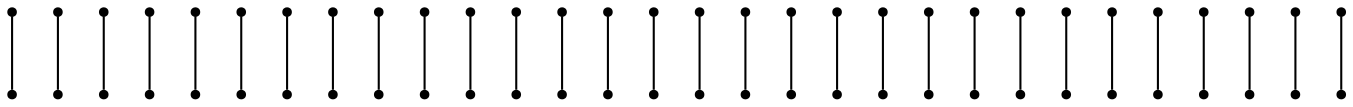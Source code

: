 graph {
  node [shape=point,comment="{\"directed\":false,\"doi\":\"10.1007/978-3-319-50106-2_5\",\"figure\":\"1 (1)\"}"]

  v0 [pos="603.6597447930427,1469.5339881577345"]
  v1 [pos="603.6597447930428,1480.5563965697743"]
  v2 [pos="603.6597447930427,1491.583001765947"]
  v3 [pos="603.6597447930427,1502.6065865492972"]
  v4 [pos="603.6597447930427,1513.6310933534032"]
  v5 [pos="603.6597447930428,1524.65362894072"]
  v6 [pos="603.6597447930427,1535.6833499311733"]
  v7 [pos="603.6597447930427,1546.7047409409993"]
  v8 [pos="603.6597447930427,1557.731346137172"]
  v9 [pos="603.6597447930427,1568.7527053531787"]
  v10 [pos="603.6597447930428,1590.8028953327016"]
  v11 [pos="603.6597447930428,1601.828451332841"]
  v12 [pos="603.6597447930427,1612.850859744881"]
  v13 [pos="603.6597447930427,1623.8774649410539"]
  v14 [pos="603.6597447930427,1634.9000005283704"]
  v15 [pos="603.6597447930428,1645.9266057245434"]
  v16 [pos="603.6597447930427,1656.9479649405498"]
  v17 [pos="603.6597447930428,1667.9745701367228"]
  v18 [pos="603.6597447930427,1678.9992041161058"]
  v19 [pos="603.6597447930428,1690.0237109202121"]
  v20 [pos="603.6597447930427,1712.072724528425"]
  v21 [pos="603.6597447930428,1723.0973585078082"]
  v22 [pos="603.6597447930428,1734.1176685277815"]
  v23 [pos="603.6597447930428,1745.1453229199876"]
  v24 [pos="603.6597447930427,1756.166809311271"]
  v25 [pos="603.6597447930427,1767.1944637034771"]
  v26 [pos="603.6597447930428,1778.2179213115503"]
  v27 [pos="603.6597447930427,1789.2424281156568"]
  v28 [pos="603.6597447930427,1800.2669349197631"]
  v29 [pos="603.6597447930427,1811.2915688991461"]
  v30 [pos="247.93636742030228,1469.5339881577345"]
  v31 [pos="247.93636742030228,1480.5563965697743"]
  v32 [pos="247.93636742030225,1491.583001765947"]
  v33 [pos="247.93636742030228,1502.6065865492972"]
  v34 [pos="247.93636742030228,1513.6310933534035"]
  v35 [pos="247.93636742030225,1524.65362894072"]
  v36 [pos="247.93636742030228,1535.6833499311736"]
  v37 [pos="247.93636742030225,1546.7047409409993"]
  v38 [pos="247.93636742030225,1557.7313461371723"]
  v39 [pos="247.93636742030228,1568.7527053531787"]
  v40 [pos="247.93636742030228,1590.8028953327016"]
  v41 [pos="247.93636742030225,1601.828451332841"]
  v42 [pos="247.93636742030225,1612.850859744881"]
  v43 [pos="247.93636742030225,1623.8774649410539"]
  v44 [pos="247.93636742030225,1634.9000005283704"]
  v45 [pos="247.93636742030228,1645.9266057245434"]
  v46 [pos="247.93636742030225,1656.9479649405498"]
  v47 [pos="247.93636742030225,1667.9745701367228"]
  v48 [pos="247.93636742030228,1678.9992041161058"]
  v49 [pos="247.93636742030225,1690.0237109202121"]
  v50 [pos="247.93636742030228,1712.0727245284252"]
  v51 [pos="247.93636742030228,1723.0973585078082"]
  v52 [pos="247.93636742030225,1734.1176685277815"]
  v53 [pos="247.93636742030225,1745.1453229199876"]
  v54 [pos="247.93636742030225,1756.1668093112712"]
  v55 [pos="247.93636742030225,1767.1944637034771"]
  v56 [pos="247.93636742030225,1778.2179213115503"]
  v57 [pos="247.93636742030228,1789.2424281156566"]
  v58 [pos="247.93636742030225,1800.266934919763"]
  v59 [pos="247.93636742030225,1811.2915688991461"]

  v0 -- v39 [id="-1",pos="603.6597447930427,1469.5339881577345 595.5740164667261,1477.7903343002508 595.5740164667261,1477.7903343002508 595.5740164667261,1477.7903343002508 587.4893850406146,1486.0623230018086 571.3201857768095,1502.5939644030786 555.1509229245866,1531.0772839636716 538.9816600723636,1559.5523371312752 522.8124290143496,1599.9790684582015 501.25484261745066,1620.1862025331036 479.69305938498366,1640.3975333921387 452.74711764919977,1640.3975333921387 425.79697907784777,1640.3975333921387 398.8510373420639,1640.3975333921387 371.9008987707119,1640.3975333921387 350.3433123738129,1620.1862025331036 328.7815291413459,1599.9790684582015 312.6122980833319,1559.5523371312752 296.443035231109,1547.6089253649416 280.27380417309496,1535.6695832074643 264.1045413208721,1552.2096181770003 256.0199416889695,1560.4733404855688 247.93636742030228,1568.7527053531787 247.93636742030228,1568.7527053531787 247.93636742030228,1568.7527053531787"]
  v58 -- v20 [id="-2",pos="247.93636742030225,1800.266934919763 256.0199416889695,1793.8278916883235 256.0199416889695,1793.8278916883235 256.0199416889695,1793.8278916883235 264.1045413208721,1787.3977825200764 280.27380417309496,1774.5375641835822 296.443035231109,1747.891927372167 312.6122980833319,1721.2504873448847 328.7815291413459,1680.8279528020912 350.3433123738129,1660.616621943056 371.9008987707119,1640.405291084021 398.8510373420639,1640.405291084021 425.79697907784777,1640.405291084021 452.74711764919977,1640.405291084021 479.69305938498366,1640.405291084021 501.25484261745066,1660.6164947677794 522.8124290143496,1680.8278256268145 538.9816600723636,1721.2504873448847 555.1509229245866,1733.1938991112183 571.3201857768095,1745.1373108775517 587.4893850406146,1728.6014726921487 595.5740164667261,1720.333680774724 603.6597447930427,1712.072724528425 603.6597447930427,1712.072724528425 603.6597447930427,1712.072724528425"]
  v51 -- v10 [id="-3",pos="247.93636742030228,1723.0973585078082 256.0199416889695,1729.5144640040066 256.0199416889695,1729.5144640040066 256.0199416889695,1729.5144640040066 264.1045413208721,1735.9487699563867 280.27380417309496,1748.8089882928812 296.443035231109,1735.02356981796 312.6122980833319,1721.2465449113051 328.7815291413459,1680.8198135843786 350.3433123738129,1660.6084827253435 371.9008987707119,1640.3971518663084 398.8510373420639,1640.3971518663084 425.79697907784777,1640.3971518663084 501.25484261745066,1640.3971518663084 501.25484261745066,1640.3971518663084 501.25484261745066,1640.3971518663084 522.8124290143496,1640.3971518663084 538.9816600723636,1640.3971518663084 555.1509229245866,1632.1293599488836 571.3201857768095,1623.8656376403153 587.4893850406146,1607.325602670779 595.5740164667261,1599.0536139692213 603.6597447930428,1590.8028953327016 603.6597447930428,1590.8028953327016 603.6597447930428,1590.8028953327016"]
  v43 -- v23 [id="-4",pos="247.93636742030225,1623.8774649410539 256.0199416889695,1626.6281390020895 256.0199416889695,1626.6281390020895 256.0199416889695,1626.6281390020895 264.1045413208721,1629.3868251055608 280.27380417309496,1634.9001277036473 296.443035231109,1637.6547441982623 312.6122980833319,1640.4093606928773 328.7815291413459,1640.4093606928773 350.3433123738129,1640.4093606928773 425.79697907784777,1640.4093606928773 425.79697907784777,1640.4093606928773 425.79697907784777,1640.4093606928773 452.74711764919977,1640.4093606928773 479.69305938498366,1640.4093606928773 501.25484261745066,1660.6205643766357 522.8124290143496,1680.8318952356708 538.9816600723636,1721.254556953741 555.1509229245866,1738.711271318161 571.3201857768095,1756.167985682581 587.4893850406146,1750.6546830844945 595.5740164667261,1747.8959969810232 603.6597447930428,1745.1453229199876 603.6597447930428,1745.1453229199876 603.6597447930428,1745.1453229199876"]
  v35 -- v3 [id="-5",pos="247.93636742030225,1524.65362894072 256.0199416889695,1523.730241049987 256.0199416889695,1523.730241049987 256.0199416889695,1523.730241049987 264.1045413208721,1522.805168086837 280.27380417309496,1520.9715549465157 296.443035231109,1540.257685667124 312.6122980833319,1559.5522099559983 328.7815291413459,1599.9789412829248 350.3433123738129,1620.186075357827 371.9008987707119,1640.397406216862 398.8510373420639,1640.397406216862 425.79697907784777,1640.397406216862 452.74711764919977,1640.397406216862 479.69305938498366,1640.397406216862 501.25484261745066,1620.186075357827 522.8124290143496,1599.9748716740685 538.9816600723636,1559.5522099559983 555.1509229245866,1536.5863897776248 571.3201857768095,1513.6204424239747 587.4893850406146,1508.1071398258882 595.5740164667261,1505.348453722417 603.6597447930427,1502.6065865492972 603.6597447930427,1502.6065865492972 603.6597447930427,1502.6065865492972"]
  v37 -- v2 [id="-6",pos="247.93636742030225,1546.7047409409993 256.0199416889695,1542.0996923757114 256.0199416889695,1542.0996923757114 256.0199416889695,1542.0996923757114 264.1045413208721,1537.5073931319187 280.27380417309496,1528.3184706849233 296.443035231109,1543.9375023001658 312.6122980833319,1559.5522099559983 328.7815291413459,1599.9790684582015 350.3433123738129,1620.1862025331036 371.9008987707119,1640.3975333921387 398.8510373420639,1640.3975333921387 425.79697907784777,1640.3975333921387 452.74711764919977,1640.3975333921387 479.69305938498366,1640.3975333921387 501.25484261745066,1620.1862025331036 522.8124290143496,1599.9790684582015 538.9816600723636,1559.5522099559983 555.1509229245866,1534.7485798531704 571.3201857768095,1509.9491465344759 587.4893850406146,1500.7602240874805 595.5740164667261,1496.1679248436878 603.6597447930427,1491.583001765947 603.6597447930427,1491.583001765947 603.6597447930427,1491.583001765947"]
  v45 -- v27 [id="-7",pos="247.93636742030228,1645.9266057245434 256.0199416889695,1645.0099263296595 256.0199416889695,1645.0099263296595 256.0199416889695,1645.0099263296595 264.1045413208721,1644.0890501506424 280.27380417309496,1642.251240226188 296.443035231109,1641.3344336560274 312.6122980833319,1640.4134303017336 328.7815291413459,1640.4134303017336 350.3433123738129,1640.4134303017336 425.79697907784777,1640.4134303017336 425.79697907784777,1640.4134303017336 425.79697907784777,1640.4134303017336 452.74711764919977,1640.4134303017336 479.69305938498366,1640.4134303017336 501.25484261745066,1660.624633985492 522.8124290143496,1680.835964844527 538.9816600723636,1721.2586265625973 555.1509229245866,1746.0664534495581 571.3201857768095,1770.870083552386 587.4893850406146,1780.0548092152483 595.5740164667261,1784.651305243174 603.6597447930427,1789.2424281156568 603.6597447930427,1789.2424281156568 603.6597447930427,1789.2424281156568"]
  v57 -- v17 [id="-8",pos="247.93636742030228,1789.2424281156566 256.0199416889695,1784.6431660254614 256.0199416889695,1784.6431660254614 256.0199416889695,1784.6431660254614 264.1045413208721,1780.0466699975354 280.27380417309496,1770.86207150995 296.443035231109,1746.0584414071222 312.6122980833319,1721.2506145201614 328.7815291413459,1680.8279528020912 350.3433123738129,1660.616621943056 371.9008987707119,1640.405291084021 398.8510373420639,1640.405291084021 425.79697907784777,1640.405291084021 501.25484261745066,1640.405291084021 501.25484261745066,1640.405291084021 501.25484261745066,1640.405291084021 522.8124290143496,1640.405291084021 538.9816600723636,1640.405291084021 555.1509229245866,1645.0019142872236 571.3201857768095,1649.5942135310163 587.4893850406146,1658.7789391938784 595.5740164667261,1663.3754352218043 603.6597447930428,1667.9745701367228 603.6597447930428,1667.9745701367228 603.6597447930428,1667.9745701367228"]
  v32 -- v7 [id="-9",pos="247.93636742030225,1491.583001765947 256.0199416889695,1496.163600884278 256.0199416889695,1496.163600884278 256.0199416889695,1496.163600884278 264.1045413208721,1500.7559001280706 280.27380417309496,1509.949019359199 296.443035231109,1534.7484526778937 312.6122980833319,1559.5520827807215 328.7815291413459,1599.9747444987918 350.3433123738129,1620.1859481825502 371.9008987707119,1640.397279041585 398.8510373420639,1640.397279041585 425.79697907784777,1640.397279041585 452.74711764919977,1640.397279041585 479.69305938498366,1640.397279041585 501.25484261745066,1620.1859481825502 522.8124290143496,1599.9747444987918 538.9816600723636,1559.5520827807215 555.1509229245866,1543.9372479496124 571.3201857768095,1528.3183435096466 587.4893850406146,1537.5030691725087 595.5740164667261,1542.0953684163017 603.6597447930427,1546.7047409409993 603.6597447930427,1546.7047409409993 603.6597447930427,1546.7047409409993"]
  v38 -- v1 [id="-10",pos="247.93636742030225,1557.7313461371723 256.0199416889695,1551.2928116068397 256.0199416889695,1551.2928116068397 256.0199416889695,1551.2928116068397 264.1045413208721,1544.8627024385926 280.27380417309496,1532.0023569268217 296.443035231109,1545.7753122246202 312.6122980833319,1559.5564067401315 328.7815291413459,1599.9790684582015 350.3433123738129,1620.1903993172366 371.9008987707119,1640.4017301762717 398.8510373420639,1640.4017301762717 425.79697907784777,1640.4017301762717 452.74711764919977,1640.4017301762717 479.69305938498366,1640.4017301762717 501.25484261745066,1620.1903993172366 522.8124290143496,1599.9790684582015 538.9816600723636,1559.5564067401315 555.1509229245866,1532.910897103993 571.3201857768095,1506.2736538608438 587.4893850406146,1493.4134355243496 595.5740164667261,1486.9791295719692 603.6597447930428,1480.5563965697743 603.6597447930428,1480.5563965697743 603.6597447930428,1480.5563965697743"]
  v46 -- v25 [id="-11",pos="247.93636742030225,1656.9479649405498 256.0199416889695,1654.1946519925216 256.0199416889695,1654.1946519925216 256.0199416889695,1654.1946519925216 264.1045413208721,1651.4400354979066 280.27380417309496,1645.92673289982 296.443035231109,1643.172116405205 312.6122980833319,1640.4134303017336 328.7815291413459,1640.4134303017336 350.3433123738129,1640.4134303017336 425.79697907784777,1640.4134303017336 425.79697907784777,1640.4134303017336 425.79697907784777,1640.4134303017336 452.74711764919977,1640.4134303017336 479.69305938498366,1640.4134303017336 501.25484261745066,1660.6247611607687 522.8124290143496,1680.8360920198038 538.9816600723636,1721.2586265625973 555.1509229245866,1742.390960775926 571.3201857768095,1763.519098205122 587.4893850406146,1765.3567809542994 595.5740164667261,1766.2777843085933 603.6597447930427,1767.1944637034771 603.6597447930427,1767.1944637034771 603.6597447930427,1767.1944637034771"]
  v30 -- v9 [id="-12",pos="247.93636742030228,1469.5339881577345 256.0199416889695,1477.7899527744205 256.0199416889695,1477.7899527744205 256.0199416889695,1477.7899527744205 264.1045413208721,1486.057871867122 280.27380417309496,1502.593710052525 296.443035231109,1531.072832828985 312.6122980833319,1559.5520827807215 328.7815291413459,1599.974617323515 350.3433123738129,1620.1859481825502 371.9008987707119,1640.397279041585 398.8510373420639,1640.397279041585 425.79697907784777,1640.397279041585 452.74711764919977,1640.397279041585 479.69305938498366,1640.397279041585 501.25484261745066,1620.1859481825502 522.8124290143496,1599.974617323515 538.9816600723636,1559.5520827807215 555.1509229245866,1547.6085438391112 571.3201857768095,1535.6693288569109 587.4893850406146,1552.2051670423139 595.5740164667261,1560.4771557438717 603.6597447930427,1568.7527053531787 603.6597447930427,1568.7527053531787 603.6597447930427,1568.7527053531787"]
  v56 -- v18 [id="-13",pos="247.93636742030225,1778.2179213115503 256.0199416889695,1775.4501739696098 256.0199416889695,1775.4501739696098 256.0199416889695,1775.4501739696098 264.1045413208721,1772.6998814344045 280.27380417309496,1767.1864516610412 296.443035231109,1744.2164346985348 312.6122980833319,1721.2506145201614 328.7815291413459,1680.8279528020912 350.3433123738129,1660.616621943056 371.9008987707119,1640.405291084021 398.8510373420639,1640.405291084021 425.79697907784777,1640.405291084021 501.25484261745066,1640.405291084021 501.25484261745066,1640.405291084021 501.25484261745066,1640.405291084021 522.8124290143496,1640.405291084021 538.9816600723636,1640.405291084021 555.1509229245866,1646.835400252268 571.3201857768095,1653.2697062046484 587.4893850406146,1666.1299245411426 595.5740164667261,1672.5600337093897 603.6597447930427,1678.9992041161058 603.6597447930427,1678.9992041161058 603.6597447930427,1678.9992041161058"]
  v47 -- v26 [id="-14",pos="247.93636742030225,1667.9745701367228 256.0199416889695,1663.3834472642402 256.0199416889695,1663.3834472642402 256.0199416889695,1663.3834472642402 264.1045413208721,1658.7869512363143 280.27380417309496,1649.6022255734522 296.443035231109,1645.0099263296595 312.6122980833319,1640.4134303017336 328.7815291413459,1640.4134303017336 350.3433123738129,1640.4134303017336 425.79697907784777,1640.4134303017336 425.79697907784777,1640.4134303017336 425.79697907784777,1640.4134303017336 452.74711764919977,1640.4134303017336 479.69305938498366,1640.4134303017336 501.25484261745066,1660.6247611607687 522.8124290143496,1680.835964844527 538.9816600723636,1721.2586265625973 555.1509229245866,1744.2286435251037 571.3201857768095,1767.1945908787538 587.4893850406146,1772.7078934768404 595.5740164667261,1775.4623827961786 603.6597447930428,1778.2179213115503 603.6597447930428,1778.2179213115503 603.6597447930428,1778.2179213115503"]
  v24 -- v44 [id="-15",pos="603.6597447930427,1756.166809311271 595.5740164667261,1757.0847922527416 595.5740164667261,1757.0847922527416 595.5740164667261,1757.0847922527416 587.4893850406146,1758.0015988229025 571.3201857768095,1759.8394087473569 555.1509229245866,1740.5490812426153 538.9816600723636,1721.254556953741 522.8124290143496,1680.8318952356708 501.25484261745066,1660.6205643766357 479.69305938498366,1640.4093606928773 452.74711764919977,1640.4093606928773 425.79697907784777,1640.4093606928773 350.3433123738129,1640.4093606928773 350.3433123738129,1640.4093606928773 350.3433123738129,1640.4093606928773 328.7815291413459,1640.4093606928773 312.6122980833319,1640.4093606928773 296.443035231109,1639.4925541227167 280.27380417309496,1638.5715507684229 264.1045413208721,1636.7379376281017 256.0199416889695,1635.8169342738079 247.93636742030225,1634.9000005283704 247.93636742030225,1634.9000005283704 247.93636742030225,1634.9000005283704"]
  v14 -- v54 [id="-16",pos="603.6597447930427,1634.9000005283704 595.5740164667261,1635.808922231372 595.5740164667261,1635.808922231372 595.5740164667261,1635.808922231372 587.4893850406146,1636.7299255856658 571.3201857768095,1638.5635387259872 555.1509229245866,1639.484414905004 538.9816600723636,1640.4012214751647 522.8124290143496,1640.4012214751647 501.25484261745066,1640.4012214751647 425.79697907784777,1640.4012214751647 425.79697907784777,1640.4012214751647 425.79697907784777,1640.4012214751647 398.8510373420639,1640.4012214751647 371.9008987707119,1640.4012214751647 350.3433123738129,1660.6125523341998 328.7815291413459,1680.823883193235 312.6122980833319,1721.2465449113051 296.443035231109,1740.5409420249027 280.27380417309496,1759.831269529644 264.1045413208721,1757.9976563893229 256.0199416889695,1757.0767802103057 247.93636742030225,1756.1668093112712 247.93636742030225,1756.1668093112712 247.93636742030225,1756.1668093112712"]
  v12 -- v52 [id="-17",pos="603.6597447930427,1612.850859744881 595.5740164667261,1617.4395980809245 595.5740164667261,1617.4395980809245 595.5740164667261,1617.4395980809245 587.4893850406146,1622.027827715861 571.3201857768095,1631.2166229875793 555.1509229245866,1635.808922231372 538.9816600723636,1640.4013486504416 522.8124290143496,1640.4013486504416 501.25484261745066,1640.4013486504416 425.79697907784777,1640.4013486504416 425.79697907784777,1640.4013486504416 425.79697907784777,1640.4013486504416 398.8510373420639,1640.4013486504416 371.9008987707119,1640.4013486504416 350.3433123738129,1660.6126795094765 328.7815291413459,1680.823883193235 312.6122980833319,1721.2465449113051 296.443035231109,1736.8654493512706 280.27380417309496,1752.484480966513 264.1045413208721,1743.2956856947947 256.0199416889695,1738.703259275725 247.93636742030225,1734.1176685277815 247.93636742030225,1734.1176685277815 247.93636742030225,1734.1176685277815"]
  v4 -- v33 [id="-18",pos="603.6597447930427,1513.6310933534032 595.5740164667261,1514.5414457782686 595.5740164667261,1514.5414457782686 595.5740164667261,1514.5414457782686 587.4893850406146,1515.4582523484291 571.3201857768095,1517.2918654887505 555.1509229245866,1538.4240725268025 538.9816600723636,1559.5522099559983 522.8124290143496,1599.9789412829248 501.25484261745066,1620.186075357827 479.69305938498366,1640.4014758257183 452.74711764919977,1640.4014758257183 425.79697907784777,1640.4014758257183 398.8510373420639,1640.4014758257183 371.9008987707119,1640.4014758257183 350.3433123738129,1620.186075357827 328.7815291413459,1599.9789412829248 312.6122980833319,1559.5562795648545 296.443035231109,1536.5904593864811 280.27380417309496,1513.6204424239747 264.1045413208721,1508.1112094347445 256.0199416889695,1505.3525233312732 247.93636742030228,1502.6065865492972 247.93636742030228,1502.6065865492972 247.93636742030228,1502.6065865492972"]
  v22 -- v42 [id="-19",pos="603.6597447930428,1734.1176685277815 595.5740164667261,1738.707074534028 595.5740164667261,1738.707074534028 595.5740164667261,1738.707074534028 587.4893850406146,1743.2995009530973 571.3201857768095,1752.488296224816 555.1509229245866,1736.8693917848502 538.9816600723636,1721.2503601696078 522.8124290143496,1680.8278256268145 501.25484261745066,1660.6164947677794 479.69305938498366,1640.4051639087443 452.74711764919977,1640.4051639087443 425.79697907784777,1640.4051639087443 350.3433123738129,1640.4051639087443 350.3433123738129,1640.4051639087443 350.3433123738129,1640.4051639087443 328.7815291413459,1640.4051639087443 312.6122980833319,1640.4051639087443 296.443035231109,1635.8128646649516 280.27380417309496,1631.2246350300152 264.1045413208721,1622.0316429741636 256.0199416889695,1617.4393437303709 247.93636742030225,1612.850859744881 247.93636742030225,1612.850859744881 247.93636742030225,1612.850859744881"]
  v5 -- v34 [id="-20",pos="603.6597447930428,1524.65362894072 595.5740164667261,1523.726044265854 595.5740164667261,1523.726044265854 595.5740164667261,1523.726044265854 587.4893850406146,1522.8092376956934 571.3201857768095,1520.9673581623827 555.1509229245866,1540.2617552759802 538.9816600723636,1559.5522099559983 522.8124290143496,1599.9747444987918 501.25484261745066,1620.186075357827 479.69305938498366,1640.397406216862 452.74711764919977,1640.397406216862 425.79697907784777,1640.397406216862 398.8510373420639,1640.397406216862 371.9008987707119,1640.397406216862 350.3433123738129,1620.186075357827 328.7815291413459,1599.9747444987918 312.6122980833319,1559.5522099559983 296.443035231109,1538.4282693109355 280.27380417309496,1517.2875415293406 264.1045413208721,1515.4540555642961 256.0199416889695,1514.5372489941353 247.93636742030228,1513.6310933534035 247.93636742030228,1513.6310933534035 247.93636742030228,1513.6310933534035"]
  v13 -- v59 [id="-21",pos="603.6597447930427,1623.8774649410539 595.5740164667261,1626.6201269596536 595.5740164667261,1626.6201269596536 595.5740164667261,1626.6201269596536 587.4893850406146,1629.3788130631249 571.3201857768095,1634.8921156612114 555.1509229245866,1637.6509289399594 538.9816600723636,1640.405418259298 522.8124290143496,1640.405418259298 501.25484261745066,1640.405418259298 425.79697907784777,1640.405418259298 425.79697907784777,1640.405418259298 425.79697907784777,1640.405418259298 398.8510373420639,1640.405418259298 371.9008987707119,1640.405418259298 350.3433123738129,1660.616621943056 328.7815291413459,1680.8279528020912 312.6122980833319,1721.2504873448847 296.443035231109,1749.7297372966214 280.27380417309496,1778.208860073081 264.1045413208721,1794.7487678673406 256.0199416889695,1803.016686960042 247.93636742030225,1811.2915688991461 247.93636742030225,1811.2915688991461 247.93636742030225,1811.2915688991461"]
  v53 -- v16 [id="-22",pos="247.93636742030225,1745.1453229199876 256.0199416889695,1747.8920545474436 256.0199416889695,1747.8920545474436 256.0199416889695,1747.8920545474436 264.1045413208721,1750.6466710420586 280.27380417309496,1756.1641704242782 296.443035231109,1738.7074560598583 312.6122980833319,1721.2507416954381 328.7815291413459,1680.823883193235 350.3433123738129,1660.6167491183328 371.9008987707119,1640.405418259298 398.8510373420639,1640.405418259298 425.79697907784777,1640.405418259298 501.25484261745066,1640.405418259298 501.25484261745066,1640.405418259298 501.25484261745066,1640.405418259298 522.8124290143496,1640.405418259298 538.9816600723636,1640.405418259298 555.1509229245866,1643.1641043627692 571.3201857768095,1645.9145240732512 587.4893850406146,1651.4320234554707 595.5740164667261,1654.186512774809 603.6597447930427,1656.9479649405498 603.6597447930427,1656.9479649405498 603.6597447930427,1656.9479649405498"]
  v11 -- v50 [id="-23",pos="603.6597447930428,1601.828451332841 595.5740164667261,1608.2466060250729 595.5740164667261,1608.2466060250729 595.5740164667261,1608.2466060250729 587.4893850406146,1614.67671519332 571.3201857768095,1627.5369335298142 555.1509229245866,1633.9670426980613 538.9816600723636,1640.4013486504416 522.8124290143496,1640.4013486504416 501.25484261745066,1640.4013486504416 425.79697907784777,1640.4013486504416 425.79697907784777,1640.4013486504416 425.79697907784777,1640.4013486504416 398.8510373420639,1640.4013486504416 371.9008987707119,1640.4013486504416 350.3433123738129,1660.6084827253435 328.7815291413459,1680.8198135843786 312.6122980833319,1721.2424753024488 296.443035231109,1733.1857598935055 280.27380417309496,1745.1292988351158 264.1045413208721,1728.5934606497128 256.0199416889695,1720.3255415570113 247.93636742030228,1712.0727245284252 247.93636742030228,1712.0727245284252 247.93636742030228,1712.0727245284252"]
  v28 -- v49 [id="-24",pos="603.6597447930427,1800.2669349197631 595.5740164667261,1793.8359037307594 595.5740164667261,1793.8359037307594 595.5740164667261,1793.8359037307594 587.4893850406146,1787.4057945625123 571.3201857768095,1774.545576226018 555.1509229245866,1747.8999394146028 538.9816600723636,1721.2584993873206 522.8124290143496,1680.835964844527 501.25484261745066,1660.624633985492 479.69305938498366,1640.4133031264569 452.74711764919977,1640.4133031264569 425.79697907784777,1640.4133031264569 350.3433123738129,1640.4133031264569 350.3433123738129,1640.4133031264569 350.3433123738129,1640.4133031264569 328.7815291413459,1640.4133031264569 312.6122980833319,1640.4133031264569 296.443035231109,1648.6812222191584 280.27380417309496,1656.9491413118599 264.1045413208721,1673.4890491061194 256.0199416889695,1681.756841023544 247.93636742030225,1690.0237109202121 247.93636742030225,1690.0237109202121 247.93636742030225,1690.0237109202121"]
  v36 -- v6 [id="-25",pos="247.93636742030228,1535.6833499311736 256.0199416889695,1532.910769928716 256.0199416889695,1532.910769928716 256.0199416889695,1532.910769928716 264.1045413208721,1530.1562806093777 280.27380417309496,1524.6428508360145 296.443035231109,1542.0996923757114 312.6122980833319,1559.5522099559983 328.7815291413459,1599.9748716740685 350.3433123738129,1620.186075357827 371.9008987707119,1640.397406216862 398.8510373420639,1640.397406216862 425.79697907784777,1640.397406216862 452.74711764919977,1640.397406216862 479.69305938498366,1640.397406216862 501.25484261745066,1620.186075357827 522.8124290143496,1599.9789412829248 538.9816600723636,1559.5562795648545 555.1509229245866,1542.1037619845677 571.3201857768095,1524.6470476201478 587.4893850406146,1530.156153434101 595.5740164667261,1532.9148395375723 603.6597447930427,1535.6833499311733 603.6597447930427,1535.6833499311733 603.6597447930427,1535.6833499311733"]
  v48 -- v29 [id="-26",pos="247.93636742030228,1678.9992041161058 256.0199416889695,1672.5680457518256 256.0199416889695,1672.5680457518256 256.0199416889695,1672.5680457518256 264.1045413208721,1666.1379365835785 280.27380417309496,1653.2777182470843 296.443035231109,1646.843412294704 312.6122980833319,1640.4133031264569 328.7815291413459,1640.4133031264569 350.3433123738129,1640.4133031264569 425.79697907784777,1640.4133031264569 425.79697907784777,1640.4133031264569 425.79697907784777,1640.4133031264569 452.74711764919977,1640.4133031264569 479.69305938498366,1640.4133031264569 501.25484261745066,1660.624633985492 522.8124290143496,1680.835964844527 538.9816600723636,1721.2584993873206 555.1509229245866,1749.7377493390572 571.3201857768095,1778.216872115517 587.4893850406146,1794.7569070850532 595.5740164667261,1803.024699002478 603.6597447930427,1811.2915688991461 603.6597447930427,1811.2915688991461 603.6597447930427,1811.2915688991461"]
  v55 -- v15 [id="-27",pos="247.93636742030225,1767.1944637034771 256.0199416889695,1766.2655754820244 256.0199416889695,1766.2655754820244 256.0199416889695,1766.2655754820244 264.1045413208721,1765.3445721277305 280.27380417309496,1763.5067622032761 296.443035231109,1742.3787519493571 312.6122980833319,1721.2464177360284 328.7815291413459,1680.823883193235 350.3433123738129,1660.6125523341998 371.9008987707119,1640.4012214751647 398.8510373420639,1640.4012214751647 425.79697907784777,1640.4012214751647 501.25484261745066,1640.4012214751647 501.25484261745066,1640.4012214751647 501.25484261745066,1640.4012214751647 522.8124290143496,1640.4012214751647 538.9816600723636,1640.4012214751647 555.1509229245866,1641.3222248294585 571.3201857768095,1642.239031399619 587.4893850406146,1644.0767141487968 595.5740164667261,1644.9977175030906 603.6597447930428,1645.9266057245434 603.6597447930428,1645.9266057245434 603.6597447930428,1645.9266057245434"]
  v41 -- v21 [id="-28",pos="247.93636742030225,1601.828451332841 256.0199416889695,1608.2504212833755 256.0199416889695,1608.2504212833755 256.0199416889695,1608.2504212833755 264.1045413208721,1614.6805304516226 280.27380417309496,1627.540748788117 296.443035231109,1633.9750547404972 312.6122980833319,1640.4051639087443 328.7815291413459,1640.4051639087443 350.3433123738129,1640.4051639087443 425.79697907784777,1640.4051639087443 425.79697907784777,1640.4051639087443 425.79697907784777,1640.4051639087443 452.74711764919977,1640.4051639087443 479.69305938498366,1640.4051639087443 501.25484261745066,1660.6164947677794 522.8124290143496,1680.8278256268145 538.9816600723636,1721.2503601696078 555.1509229245866,1735.0315818603958 571.3201857768095,1748.8128035511838 587.4893850406146,1735.9525852146896 595.5740164667261,1729.5182792623095 603.6597447930428,1723.0973585078082 603.6597447930428,1723.0973585078082 603.6597447930428,1723.0973585078082"]
  v8 -- v31 [id="-29",pos="603.6597447930427,1557.731346137172 595.5740164667261,1551.28416368802 595.5740164667261,1551.28416368802 595.5740164667261,1551.28416368802 587.4893850406146,1544.854054519773 571.3201857768095,1531.9938361832787 555.1509229245866,1545.7708610899335 538.9816600723636,1559.5478859965885 522.8124290143496,1599.974617323515 501.25484261745066,1620.181751398417 479.69305938498366,1640.393082257452 452.74711764919977,1640.393082257452 425.79697907784777,1640.393082257452 398.8510373420639,1640.393082257452 371.9008987707119,1640.393082257452 350.3433123738129,1620.181751398417 328.7815291413459,1599.974617323515 312.6122980833319,1559.5478859965885 296.443035231109,1532.9064459693063 280.27380417309496,1506.2650059420241 264.1045413208721,1493.40478760553 256.0199416889695,1486.9704816531496 247.93636742030228,1480.5563965697743 247.93636742030228,1480.5563965697743 247.93636742030228,1480.5563965697743"]
  v40 -- v19 [id="-30",pos="247.93636742030228,1590.8028953327016 256.0199416889695,1599.0616260116572 256.0199416889695,1599.0616260116572 256.0199416889695,1599.0616260116572 264.1045413208721,1607.3337418884917 280.27380417309496,1623.869452898618 296.443035231109,1632.1373719913195 312.6122980833319,1640.405291084021 328.7815291413459,1640.405291084021 350.3433123738129,1640.405291084021 425.79697907784777,1640.405291084021 425.79697907784777,1640.405291084021 425.79697907784777,1640.405291084021 501.25484261745066,1640.405291084021 501.25484261745066,1640.405291084021 501.25484261745066,1640.405291084021 522.8124290143496,1640.405291084021 538.9816600723636,1640.405291084021 555.1509229245866,1648.6732101767225 571.3201857768095,1656.9410020941473 587.4893850406146,1673.4810370636835 595.5740164667261,1681.7488289811083 603.6597447930428,1690.0237109202121 603.6597447930428,1690.0237109202121 603.6597447930428,1690.0237109202121"]
}